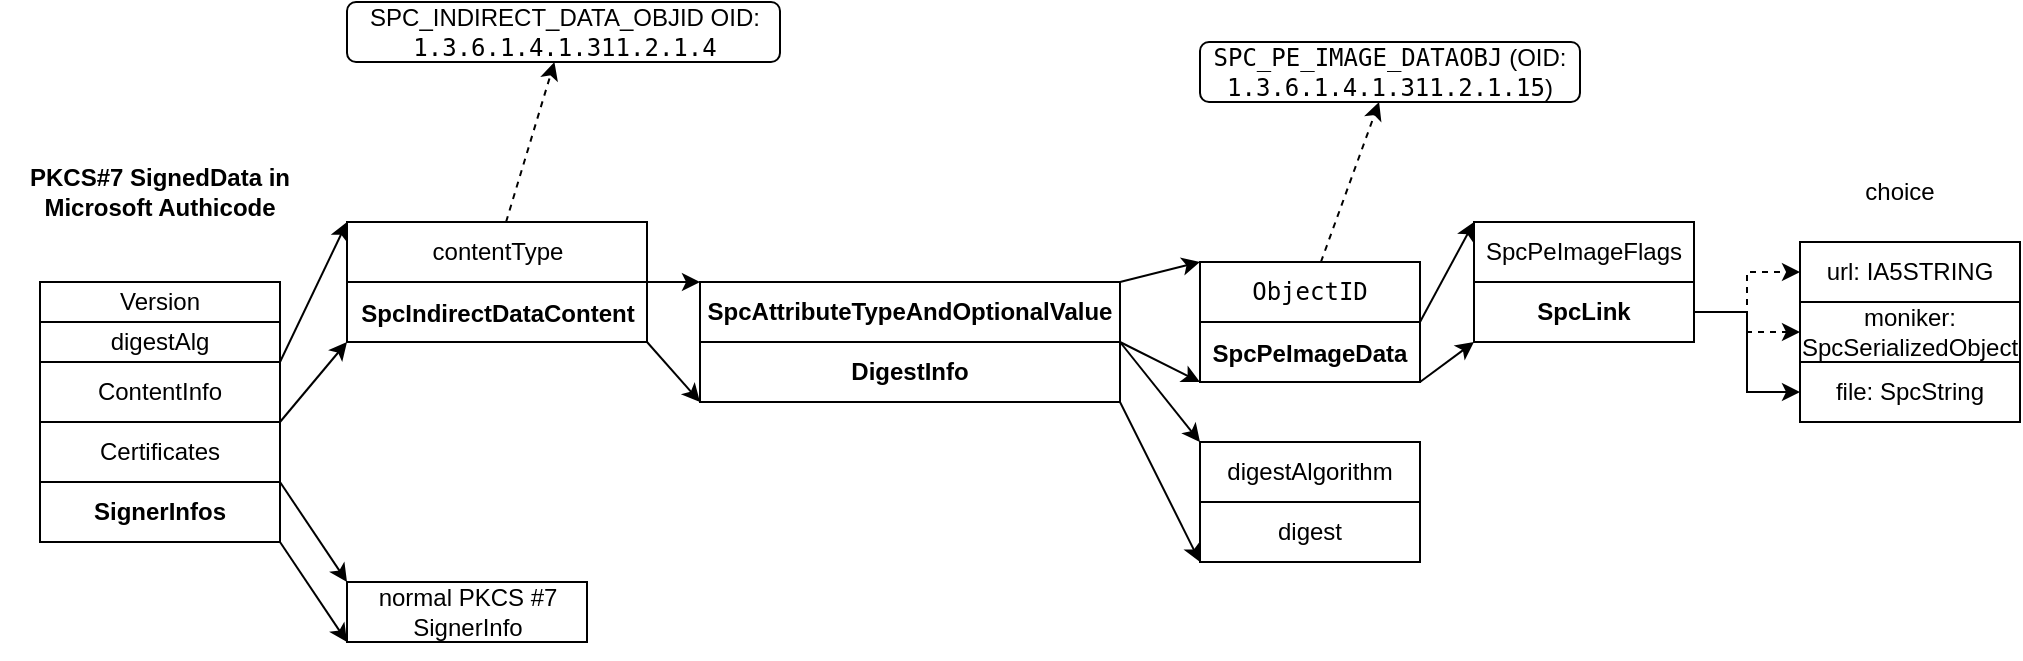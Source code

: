 <mxfile version="21.1.1" type="github">
  <diagram name="第 1 页" id="P0nbOkxIb4XPzEd-AZDk">
    <mxGraphModel dx="1430" dy="763" grid="1" gridSize="10" guides="1" tooltips="1" connect="1" arrows="1" fold="1" page="1" pageScale="1" pageWidth="827" pageHeight="1169" math="0" shadow="0">
      <root>
        <mxCell id="0" />
        <mxCell id="1" parent="0" />
        <mxCell id="BHiCeuq5a4ipHm1lESfC-1" value="Version" style="rounded=0;whiteSpace=wrap;html=1;container=0;fontFamily=Helvetica;" vertex="1" parent="1">
          <mxGeometry x="110" y="240" width="120" height="20" as="geometry" />
        </mxCell>
        <mxCell id="BHiCeuq5a4ipHm1lESfC-2" value="ContentInfo" style="rounded=0;whiteSpace=wrap;html=1;container=0;fontFamily=Helvetica;" vertex="1" parent="1">
          <mxGeometry x="110" y="280" width="120" height="30" as="geometry" />
        </mxCell>
        <mxCell id="BHiCeuq5a4ipHm1lESfC-4" value="SignerInfos" style="rounded=0;whiteSpace=wrap;html=1;container=0;fontFamily=Helvetica;fontStyle=1" vertex="1" parent="1">
          <mxGeometry x="110" y="340" width="120" height="30" as="geometry" />
        </mxCell>
        <mxCell id="BHiCeuq5a4ipHm1lESfC-5" value="digestAlg" style="rounded=0;whiteSpace=wrap;html=1;container=0;fontFamily=Helvetica;" vertex="1" parent="1">
          <mxGeometry x="110" y="260" width="120" height="20" as="geometry" />
        </mxCell>
        <mxCell id="BHiCeuq5a4ipHm1lESfC-6" value="Certificates" style="rounded=0;whiteSpace=wrap;html=1;container=0;fontFamily=Helvetica;" vertex="1" parent="1">
          <mxGeometry x="110" y="310" width="120" height="30" as="geometry" />
        </mxCell>
        <mxCell id="BHiCeuq5a4ipHm1lESfC-7" value="&lt;font&gt;&lt;b&gt;PKCS#7 SignedData in Microsoft Authicode&lt;br&gt;&lt;/b&gt;&lt;/font&gt;" style="text;html=1;strokeColor=none;fillColor=none;align=center;verticalAlign=middle;whiteSpace=wrap;rounded=0;fontFamily=Helvetica;" vertex="1" parent="1">
          <mxGeometry x="90" y="180" width="160" height="30" as="geometry" />
        </mxCell>
        <mxCell id="BHiCeuq5a4ipHm1lESfC-8" value="&lt;div align=&quot;center&quot;&gt;&lt;span style=&quot;mso-bidi-font-weight:normal&quot;&gt;SpcIndirectDataContent&lt;/span&gt;&lt;span style=&quot;font-size: 11pt;&quot; lang=&quot;EN-US&quot;&gt; &lt;/span&gt;&lt;/div&gt;" style="rounded=0;whiteSpace=wrap;html=1;fontFamily=Helvetica;fontStyle=1;align=center;" vertex="1" parent="1">
          <mxGeometry x="263.5" y="240" width="150" height="30" as="geometry" />
        </mxCell>
        <mxCell id="BHiCeuq5a4ipHm1lESfC-57" value="" style="rounded=0;orthogonalLoop=1;jettySize=auto;html=1;dashed=1;" edge="1" parent="1" source="BHiCeuq5a4ipHm1lESfC-9" target="BHiCeuq5a4ipHm1lESfC-56">
          <mxGeometry relative="1" as="geometry" />
        </mxCell>
        <mxCell id="BHiCeuq5a4ipHm1lESfC-9" value="&lt;span style=&quot;mso-bidi-font-weight:normal&quot;&gt;contentType&lt;br&gt;&lt;/span&gt;" style="rounded=0;whiteSpace=wrap;html=1;fontFamily=Helvetica;fontStyle=0" vertex="1" parent="1">
          <mxGeometry x="263.5" y="210" width="150" height="30" as="geometry" />
        </mxCell>
        <mxCell id="BHiCeuq5a4ipHm1lESfC-10" value="" style="endArrow=classic;html=1;rounded=0;entryX=0;entryY=0;entryDx=0;entryDy=0;fontFamily=Helvetica;" edge="1" parent="1" target="BHiCeuq5a4ipHm1lESfC-9">
          <mxGeometry width="50" height="50" relative="1" as="geometry">
            <mxPoint x="230" y="280" as="sourcePoint" />
            <mxPoint x="280" y="230" as="targetPoint" />
          </mxGeometry>
        </mxCell>
        <mxCell id="BHiCeuq5a4ipHm1lESfC-11" value="" style="endArrow=classic;html=1;rounded=0;exitX=1;exitY=1;exitDx=0;exitDy=0;entryX=0;entryY=1;entryDx=0;entryDy=0;fontFamily=Helvetica;" edge="1" parent="1" source="BHiCeuq5a4ipHm1lESfC-2" target="BHiCeuq5a4ipHm1lESfC-8">
          <mxGeometry width="50" height="50" relative="1" as="geometry">
            <mxPoint x="260" y="430" as="sourcePoint" />
            <mxPoint x="310" y="380" as="targetPoint" />
          </mxGeometry>
        </mxCell>
        <mxCell id="BHiCeuq5a4ipHm1lESfC-13" value="SpcAttributeTypeAndOptionalValue" style="rounded=0;whiteSpace=wrap;html=1;fontFamily=Helvetica;fontStyle=1" vertex="1" parent="1">
          <mxGeometry x="440" y="240" width="210" height="30" as="geometry" />
        </mxCell>
        <mxCell id="BHiCeuq5a4ipHm1lESfC-14" value="DigestInfo" style="rounded=0;whiteSpace=wrap;html=1;fontFamily=Helvetica;fontStyle=1" vertex="1" parent="1">
          <mxGeometry x="440" y="270" width="210" height="30" as="geometry" />
        </mxCell>
        <mxCell id="BHiCeuq5a4ipHm1lESfC-15" value="" style="endArrow=classic;html=1;rounded=0;entryX=0;entryY=0;entryDx=0;entryDy=0;exitX=1;exitY=1;exitDx=0;exitDy=0;fontFamily=Helvetica;" edge="1" parent="1" source="BHiCeuq5a4ipHm1lESfC-9" target="BHiCeuq5a4ipHm1lESfC-13">
          <mxGeometry width="50" height="50" relative="1" as="geometry">
            <mxPoint x="450" y="300" as="sourcePoint" />
            <mxPoint x="500" y="250" as="targetPoint" />
          </mxGeometry>
        </mxCell>
        <mxCell id="BHiCeuq5a4ipHm1lESfC-16" value="" style="endArrow=classic;html=1;rounded=0;exitX=1;exitY=1;exitDx=0;exitDy=0;entryX=0;entryY=1;entryDx=0;entryDy=0;fontFamily=Helvetica;" edge="1" parent="1" source="BHiCeuq5a4ipHm1lESfC-8" target="BHiCeuq5a4ipHm1lESfC-14">
          <mxGeometry width="50" height="50" relative="1" as="geometry">
            <mxPoint x="470" y="500" as="sourcePoint" />
            <mxPoint x="520" y="450" as="targetPoint" />
          </mxGeometry>
        </mxCell>
        <mxCell id="BHiCeuq5a4ipHm1lESfC-19" value="&lt;b style=&quot;mso-bidi-font-weight:normal&quot;&gt;SpcPeImageData&lt;/b&gt;&lt;span style=&quot;font-size: 11pt;&quot; lang=&quot;EN-US&quot;&gt; &lt;/span&gt;" style="rounded=0;whiteSpace=wrap;html=1;fontFamily=Helvetica;" vertex="1" parent="1">
          <mxGeometry x="690" y="260" width="110" height="30" as="geometry" />
        </mxCell>
        <mxCell id="BHiCeuq5a4ipHm1lESfC-60" value="" style="rounded=0;orthogonalLoop=1;jettySize=auto;html=1;dashed=1;" edge="1" parent="1" source="BHiCeuq5a4ipHm1lESfC-20" target="BHiCeuq5a4ipHm1lESfC-59">
          <mxGeometry relative="1" as="geometry" />
        </mxCell>
        <mxCell id="BHiCeuq5a4ipHm1lESfC-20" value="&lt;pre&gt;ObjectID&lt;/pre&gt;" style="rounded=0;whiteSpace=wrap;html=1;fontFamily=Helvetica;" vertex="1" parent="1">
          <mxGeometry x="690" y="230" width="110" height="30" as="geometry" />
        </mxCell>
        <mxCell id="BHiCeuq5a4ipHm1lESfC-21" value="" style="endArrow=classic;html=1;rounded=0;entryX=0;entryY=0;entryDx=0;entryDy=0;fontFamily=Helvetica;" edge="1" parent="1" target="BHiCeuq5a4ipHm1lESfC-20">
          <mxGeometry width="50" height="50" relative="1" as="geometry">
            <mxPoint x="650" y="240" as="sourcePoint" />
            <mxPoint x="700" y="190" as="targetPoint" />
          </mxGeometry>
        </mxCell>
        <mxCell id="BHiCeuq5a4ipHm1lESfC-22" value="" style="endArrow=classic;html=1;rounded=0;entryX=0;entryY=1;entryDx=0;entryDy=0;exitX=1;exitY=0;exitDx=0;exitDy=0;fontFamily=Helvetica;" edge="1" parent="1" source="BHiCeuq5a4ipHm1lESfC-14" target="BHiCeuq5a4ipHm1lESfC-19">
          <mxGeometry width="50" height="50" relative="1" as="geometry">
            <mxPoint x="650" y="300" as="sourcePoint" />
            <mxPoint x="700" y="250" as="targetPoint" />
          </mxGeometry>
        </mxCell>
        <mxCell id="BHiCeuq5a4ipHm1lESfC-25" value="&lt;p class=&quot;DT&quot;&gt;digest&lt;/p&gt;" style="rounded=0;whiteSpace=wrap;html=1;fontFamily=Helvetica;" vertex="1" parent="1">
          <mxGeometry x="690" y="350" width="110" height="30" as="geometry" />
        </mxCell>
        <mxCell id="BHiCeuq5a4ipHm1lESfC-26" value="&lt;p class=&quot;DT&quot;&gt;digestAlgorithm&lt;/p&gt;" style="rounded=0;whiteSpace=wrap;html=1;fontFamily=Helvetica;" vertex="1" parent="1">
          <mxGeometry x="690" y="320" width="110" height="30" as="geometry" />
        </mxCell>
        <mxCell id="BHiCeuq5a4ipHm1lESfC-27" value="" style="endArrow=classic;html=1;rounded=0;entryX=0;entryY=0;entryDx=0;entryDy=0;exitX=1;exitY=0;exitDx=0;exitDy=0;fontFamily=Helvetica;" edge="1" parent="1" source="BHiCeuq5a4ipHm1lESfC-14" target="BHiCeuq5a4ipHm1lESfC-26">
          <mxGeometry width="50" height="50" relative="1" as="geometry">
            <mxPoint x="660" y="280" as="sourcePoint" />
            <mxPoint x="750" y="300" as="targetPoint" />
          </mxGeometry>
        </mxCell>
        <mxCell id="BHiCeuq5a4ipHm1lESfC-28" value="" style="endArrow=classic;html=1;rounded=0;entryX=0;entryY=1;entryDx=0;entryDy=0;exitX=1;exitY=0;exitDx=0;exitDy=0;fontFamily=Helvetica;" edge="1" parent="1" target="BHiCeuq5a4ipHm1lESfC-25">
          <mxGeometry width="50" height="50" relative="1" as="geometry">
            <mxPoint x="650" y="300" as="sourcePoint" />
            <mxPoint x="740" y="350" as="targetPoint" />
          </mxGeometry>
        </mxCell>
        <mxCell id="BHiCeuq5a4ipHm1lESfC-29" value="SpcPeImageFlags " style="rounded=0;whiteSpace=wrap;html=1;fontFamily=Helvetica;" vertex="1" parent="1">
          <mxGeometry x="827" y="210" width="110" height="30" as="geometry" />
        </mxCell>
        <mxCell id="BHiCeuq5a4ipHm1lESfC-37" style="edgeStyle=orthogonalEdgeStyle;rounded=0;orthogonalLoop=1;jettySize=auto;html=1;entryX=0;entryY=0.5;entryDx=0;entryDy=0;dashed=1;fontFamily=Helvetica;" edge="1" parent="1" source="BHiCeuq5a4ipHm1lESfC-30" target="BHiCeuq5a4ipHm1lESfC-33">
          <mxGeometry relative="1" as="geometry" />
        </mxCell>
        <mxCell id="BHiCeuq5a4ipHm1lESfC-38" style="edgeStyle=orthogonalEdgeStyle;rounded=0;orthogonalLoop=1;jettySize=auto;html=1;dashed=1;fontFamily=Helvetica;" edge="1" parent="1" source="BHiCeuq5a4ipHm1lESfC-30" target="BHiCeuq5a4ipHm1lESfC-34">
          <mxGeometry relative="1" as="geometry" />
        </mxCell>
        <mxCell id="BHiCeuq5a4ipHm1lESfC-39" style="edgeStyle=orthogonalEdgeStyle;rounded=0;orthogonalLoop=1;jettySize=auto;html=1;entryX=0;entryY=0.5;entryDx=0;entryDy=0;fontFamily=Helvetica;" edge="1" parent="1" source="BHiCeuq5a4ipHm1lESfC-30" target="BHiCeuq5a4ipHm1lESfC-35">
          <mxGeometry relative="1" as="geometry" />
        </mxCell>
        <mxCell id="BHiCeuq5a4ipHm1lESfC-30" value="SpcLink" style="rounded=0;whiteSpace=wrap;html=1;fontFamily=Helvetica;fontStyle=1" vertex="1" parent="1">
          <mxGeometry x="827" y="240" width="110" height="30" as="geometry" />
        </mxCell>
        <mxCell id="BHiCeuq5a4ipHm1lESfC-31" value="" style="endArrow=classic;html=1;rounded=0;entryX=0;entryY=0;entryDx=0;entryDy=0;fontFamily=Helvetica;" edge="1" parent="1" target="BHiCeuq5a4ipHm1lESfC-29">
          <mxGeometry width="50" height="50" relative="1" as="geometry">
            <mxPoint x="800" y="260" as="sourcePoint" />
            <mxPoint x="840" y="250" as="targetPoint" />
          </mxGeometry>
        </mxCell>
        <mxCell id="BHiCeuq5a4ipHm1lESfC-32" value="" style="endArrow=classic;html=1;rounded=0;entryX=0;entryY=1;entryDx=0;entryDy=0;exitX=1;exitY=0;exitDx=0;exitDy=0;fontFamily=Helvetica;" edge="1" parent="1" target="BHiCeuq5a4ipHm1lESfC-30">
          <mxGeometry width="50" height="50" relative="1" as="geometry">
            <mxPoint x="800" y="290" as="sourcePoint" />
            <mxPoint x="840" y="310" as="targetPoint" />
          </mxGeometry>
        </mxCell>
        <mxCell id="BHiCeuq5a4ipHm1lESfC-33" value="url: IA5STRING" style="rounded=0;whiteSpace=wrap;html=1;fontFamily=Helvetica;" vertex="1" parent="1">
          <mxGeometry x="990" y="220" width="110" height="30" as="geometry" />
        </mxCell>
        <mxCell id="BHiCeuq5a4ipHm1lESfC-34" value="moniker: SpcSerializedObject" style="rounded=0;whiteSpace=wrap;html=1;fontFamily=Helvetica;" vertex="1" parent="1">
          <mxGeometry x="990" y="250" width="110" height="30" as="geometry" />
        </mxCell>
        <mxCell id="BHiCeuq5a4ipHm1lESfC-35" value="file: SpcString" style="rounded=0;whiteSpace=wrap;html=1;fontFamily=Helvetica;" vertex="1" parent="1">
          <mxGeometry x="990" y="280" width="110" height="30" as="geometry" />
        </mxCell>
        <mxCell id="BHiCeuq5a4ipHm1lESfC-40" value="choice" style="text;html=1;strokeColor=none;fillColor=none;align=center;verticalAlign=middle;whiteSpace=wrap;rounded=0;fontFamily=Helvetica;" vertex="1" parent="1">
          <mxGeometry x="1010" y="180" width="60" height="30" as="geometry" />
        </mxCell>
        <mxCell id="BHiCeuq5a4ipHm1lESfC-45" value="normal PKCS #7 SignerInfo" style="rounded=0;whiteSpace=wrap;html=1;container=0;fontFamily=Helvetica;" vertex="1" parent="1">
          <mxGeometry x="263.5" y="390" width="120" height="30" as="geometry" />
        </mxCell>
        <mxCell id="BHiCeuq5a4ipHm1lESfC-49" value="" style="endArrow=classic;html=1;rounded=0;exitX=1;exitY=1;exitDx=0;exitDy=0;entryX=0;entryY=0;entryDx=0;entryDy=0;fontFamily=Helvetica;" edge="1" parent="1" source="BHiCeuq5a4ipHm1lESfC-6" target="BHiCeuq5a4ipHm1lESfC-45">
          <mxGeometry width="50" height="50" relative="1" as="geometry">
            <mxPoint x="240" y="320" as="sourcePoint" />
            <mxPoint x="274" y="280" as="targetPoint" />
          </mxGeometry>
        </mxCell>
        <mxCell id="BHiCeuq5a4ipHm1lESfC-50" value="" style="endArrow=classic;html=1;rounded=0;exitX=1;exitY=1;exitDx=0;exitDy=0;entryX=0;entryY=1;entryDx=0;entryDy=0;fontFamily=Helvetica;" edge="1" parent="1" source="BHiCeuq5a4ipHm1lESfC-4" target="BHiCeuq5a4ipHm1lESfC-45">
          <mxGeometry width="50" height="50" relative="1" as="geometry">
            <mxPoint x="240" y="320" as="sourcePoint" />
            <mxPoint x="263.5" y="510" as="targetPoint" />
          </mxGeometry>
        </mxCell>
        <mxCell id="BHiCeuq5a4ipHm1lESfC-56" value="SPC_INDIRECT_DATA_OBJID OID: &lt;code class=&quot;docutils literal notranslate&quot;&gt;1.3.6.1.4.1.311.2.1.4&lt;/code&gt;" style="rounded=1;whiteSpace=wrap;html=1;fontFamily=Helvetica;fontStyle=0;glass=0;" vertex="1" parent="1">
          <mxGeometry x="263.5" y="100" width="216.5" height="30" as="geometry" />
        </mxCell>
        <mxCell id="BHiCeuq5a4ipHm1lESfC-59" value="&lt;code class=&quot;docutils literal notranslate&quot;&gt;SPC_PE_IMAGE_DATAOBJ&lt;/code&gt; (OID: &lt;code class=&quot;docutils literal notranslate&quot;&gt;&lt;span class=&quot;pre&quot;&gt;1.3.6.1.4.1.311.2.1.15&lt;/span&gt;&lt;/code&gt;)" style="rounded=1;whiteSpace=wrap;html=1;fontFamily=Helvetica;" vertex="1" parent="1">
          <mxGeometry x="690" y="120" width="190" height="30" as="geometry" />
        </mxCell>
      </root>
    </mxGraphModel>
  </diagram>
</mxfile>
